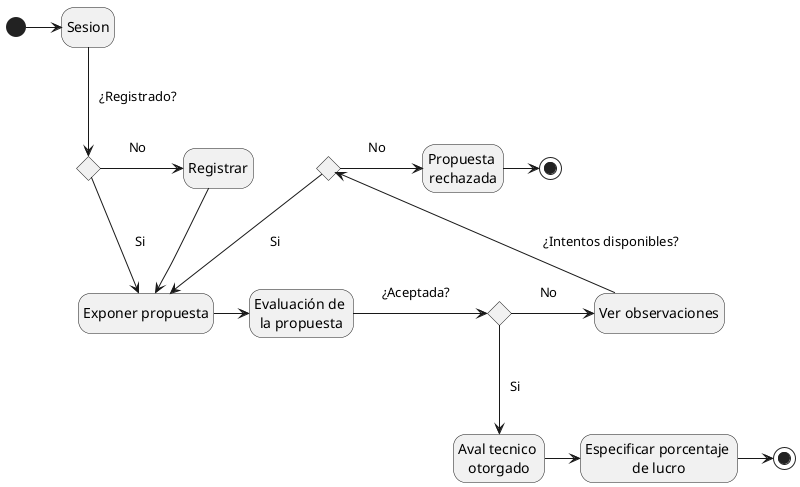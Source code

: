 @startuml ProcedoDeNegocio
skinparam NoteBackgroundColor transparent
skinparam NoteBorderColor transparent
hide empty description
state Sesion
state conditional1 <<choice>>
state conditional2 <<choice>>
state conditional3 <<choice>>
state start <<start>>
state end1 <<end>>
state end2 <<end>>
state Registrar 
state "Ver observaciones" as VO
state "Exponer propuesta" as EP
state "Evaluación de \nla propuesta" as verification
state "Aval tecnico \notorgado" as ATO
state "Propuesta \nrechazada" as PR
state "Especificar porcentaje \nde lucro" as EPL

start -> Sesion 
Sesion --> conditional1
note on link : ¿Registrado?
conditional1 -> Registrar
note on link : No
Registrar  --> EP
conditional1 -d-> EP
note on link  : Si
EP -> verification
verification -> conditional2
note on link : ¿Aceptada?
conditional2 -> VO
note on link : No
VO -u-> conditional3
note on link: ¿Intentos disponibles?
conditional3 -r--> PR
note on link : No
conditional3 -> EP
note on link : Si
PR -> end1
conditional2 -d-> ATO
note on link : Si
ATO -> EPL
EPL -> end2
@enduml